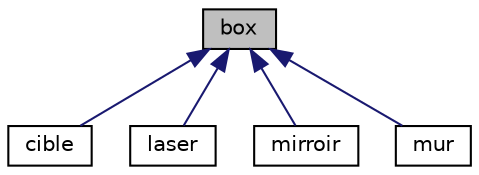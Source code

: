 digraph "box"
{
 // LATEX_PDF_SIZE
  edge [fontname="Helvetica",fontsize="10",labelfontname="Helvetica",labelfontsize="10"];
  node [fontname="Helvetica",fontsize="10",shape=record];
  Node1 [label="box",height=0.2,width=0.4,color="black", fillcolor="grey75", style="filled", fontcolor="black",tooltip="Fichier header contenant la classe box."];
  Node1 -> Node2 [dir="back",color="midnightblue",fontsize="10",style="solid",fontname="Helvetica"];
  Node2 [label="cible",height=0.2,width=0.4,color="black", fillcolor="white", style="filled",URL="$classcible.html",tooltip=" "];
  Node1 -> Node3 [dir="back",color="midnightblue",fontsize="10",style="solid",fontname="Helvetica"];
  Node3 [label="laser",height=0.2,width=0.4,color="black", fillcolor="white", style="filled",URL="$classlaser.html",tooltip=" "];
  Node1 -> Node4 [dir="back",color="midnightblue",fontsize="10",style="solid",fontname="Helvetica"];
  Node4 [label="mirroir",height=0.2,width=0.4,color="black", fillcolor="white", style="filled",URL="$classmirroir.html",tooltip="Fichier header contenant la classe mirroir."];
  Node1 -> Node5 [dir="back",color="midnightblue",fontsize="10",style="solid",fontname="Helvetica"];
  Node5 [label="mur",height=0.2,width=0.4,color="black", fillcolor="white", style="filled",URL="$classmur.html",tooltip="Fichier header contenant la classe mur."];
}
